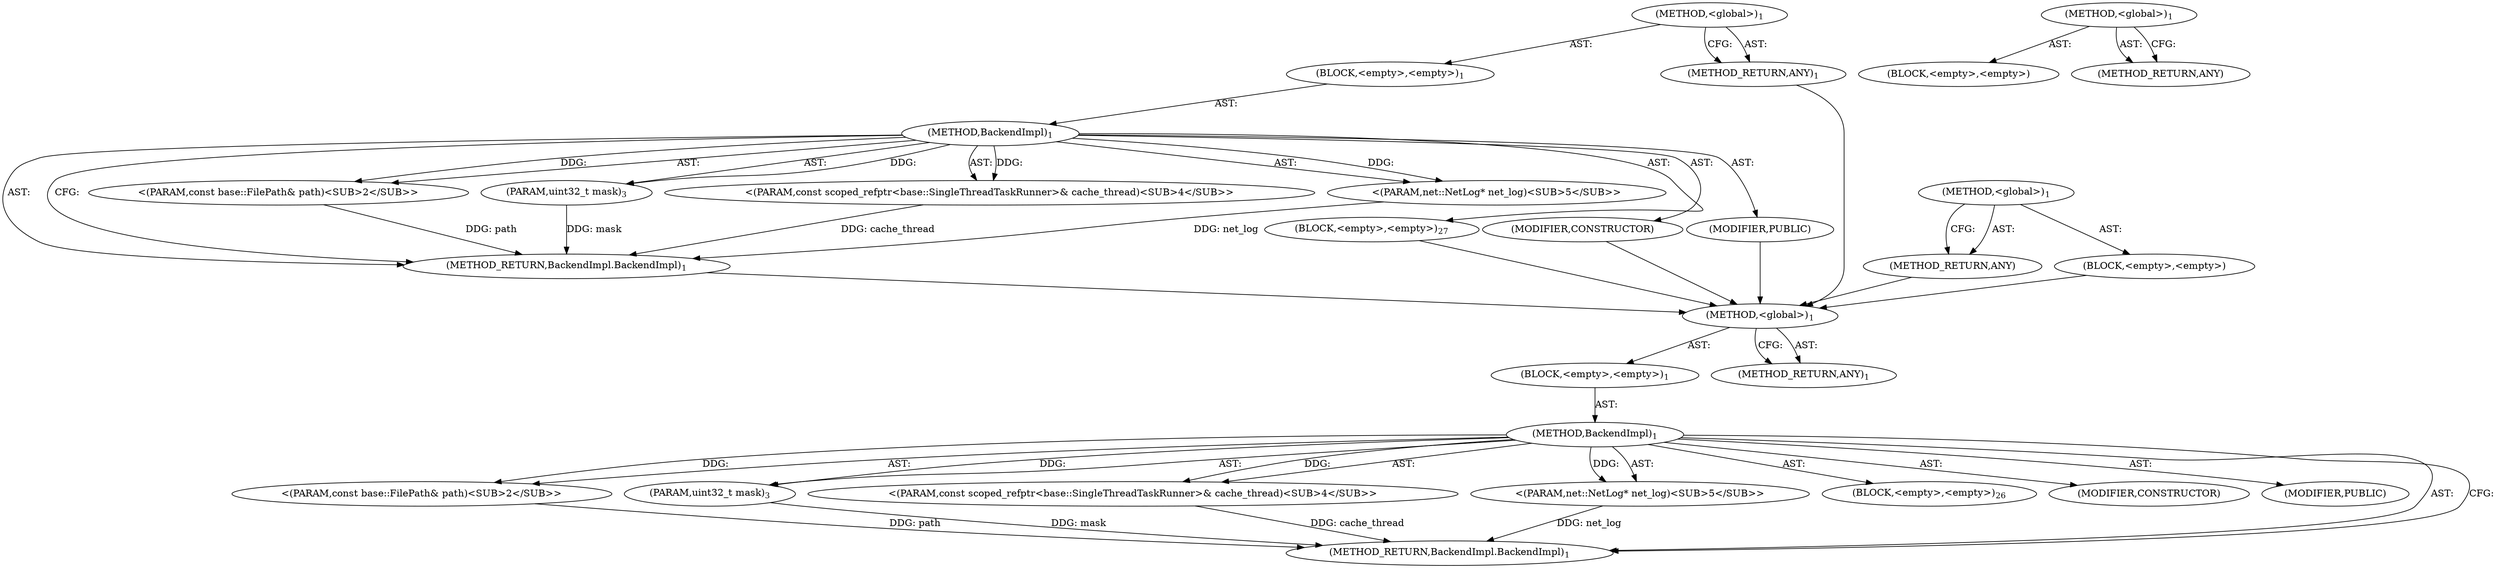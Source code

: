 digraph "&lt;global&gt;" {
vulnerable_6 [label=<(METHOD,&lt;global&gt;)<SUB>1</SUB>>];
vulnerable_7 [label=<(BLOCK,&lt;empty&gt;,&lt;empty&gt;)<SUB>1</SUB>>];
vulnerable_8 [label=<(METHOD,BackendImpl)<SUB>1</SUB>>];
vulnerable_9 [label="<(PARAM,const base::FilePath&amp; path)<SUB>2</SUB>>"];
vulnerable_10 [label=<(PARAM,uint32_t mask)<SUB>3</SUB>>];
vulnerable_11 [label="<(PARAM,const scoped_refptr&lt;base::SingleThreadTaskRunner&gt;&amp; cache_thread)<SUB>4</SUB>>"];
vulnerable_12 [label="<(PARAM,net::NetLog* net_log)<SUB>5</SUB>>"];
vulnerable_13 [label=<(BLOCK,&lt;empty&gt;,&lt;empty&gt;)<SUB>26</SUB>>];
vulnerable_14 [label=<(MODIFIER,CONSTRUCTOR)>];
vulnerable_15 [label=<(MODIFIER,PUBLIC)>];
vulnerable_16 [label=<(METHOD_RETURN,BackendImpl.BackendImpl)<SUB>1</SUB>>];
vulnerable_18 [label=<(METHOD_RETURN,ANY)<SUB>1</SUB>>];
vulnerable_35 [label=<(METHOD,&lt;global&gt;)<SUB>1</SUB>>];
vulnerable_36 [label=<(BLOCK,&lt;empty&gt;,&lt;empty&gt;)>];
vulnerable_37 [label=<(METHOD_RETURN,ANY)>];
fixed_6 [label=<(METHOD,&lt;global&gt;)<SUB>1</SUB>>];
fixed_7 [label=<(BLOCK,&lt;empty&gt;,&lt;empty&gt;)<SUB>1</SUB>>];
fixed_8 [label=<(METHOD,BackendImpl)<SUB>1</SUB>>];
fixed_9 [label="<(PARAM,const base::FilePath&amp; path)<SUB>2</SUB>>"];
fixed_10 [label=<(PARAM,uint32_t mask)<SUB>3</SUB>>];
fixed_11 [label="<(PARAM,const scoped_refptr&lt;base::SingleThreadTaskRunner&gt;&amp; cache_thread)<SUB>4</SUB>>"];
fixed_12 [label="<(PARAM,net::NetLog* net_log)<SUB>5</SUB>>"];
fixed_13 [label=<(BLOCK,&lt;empty&gt;,&lt;empty&gt;)<SUB>27</SUB>>];
fixed_14 [label=<(MODIFIER,CONSTRUCTOR)>];
fixed_15 [label=<(MODIFIER,PUBLIC)>];
fixed_16 [label=<(METHOD_RETURN,BackendImpl.BackendImpl)<SUB>1</SUB>>];
fixed_18 [label=<(METHOD_RETURN,ANY)<SUB>1</SUB>>];
fixed_35 [label=<(METHOD,&lt;global&gt;)<SUB>1</SUB>>];
fixed_36 [label=<(BLOCK,&lt;empty&gt;,&lt;empty&gt;)>];
fixed_37 [label=<(METHOD_RETURN,ANY)>];
vulnerable_6 -> vulnerable_7  [key=0, label="AST: "];
vulnerable_6 -> vulnerable_18  [key=0, label="AST: "];
vulnerable_6 -> vulnerable_18  [key=1, label="CFG: "];
vulnerable_7 -> vulnerable_8  [key=0, label="AST: "];
vulnerable_8 -> vulnerable_9  [key=0, label="AST: "];
vulnerable_8 -> vulnerable_9  [key=1, label="DDG: "];
vulnerable_8 -> vulnerable_10  [key=0, label="AST: "];
vulnerable_8 -> vulnerable_10  [key=1, label="DDG: "];
vulnerable_8 -> vulnerable_11  [key=0, label="AST: "];
vulnerable_8 -> vulnerable_11  [key=1, label="DDG: "];
vulnerable_8 -> vulnerable_12  [key=0, label="AST: "];
vulnerable_8 -> vulnerable_12  [key=1, label="DDG: "];
vulnerable_8 -> vulnerable_13  [key=0, label="AST: "];
vulnerable_8 -> vulnerable_14  [key=0, label="AST: "];
vulnerable_8 -> vulnerable_15  [key=0, label="AST: "];
vulnerable_8 -> vulnerable_16  [key=0, label="AST: "];
vulnerable_8 -> vulnerable_16  [key=1, label="CFG: "];
vulnerable_9 -> vulnerable_16  [key=0, label="DDG: path"];
vulnerable_10 -> vulnerable_16  [key=0, label="DDG: mask"];
vulnerable_11 -> vulnerable_16  [key=0, label="DDG: cache_thread"];
vulnerable_12 -> vulnerable_16  [key=0, label="DDG: net_log"];
vulnerable_35 -> vulnerable_36  [key=0, label="AST: "];
vulnerable_35 -> vulnerable_37  [key=0, label="AST: "];
vulnerable_35 -> vulnerable_37  [key=1, label="CFG: "];
fixed_6 -> fixed_7  [key=0, label="AST: "];
fixed_6 -> fixed_18  [key=0, label="AST: "];
fixed_6 -> fixed_18  [key=1, label="CFG: "];
fixed_7 -> fixed_8  [key=0, label="AST: "];
fixed_8 -> fixed_9  [key=0, label="AST: "];
fixed_8 -> fixed_9  [key=1, label="DDG: "];
fixed_8 -> fixed_10  [key=0, label="AST: "];
fixed_8 -> fixed_10  [key=1, label="DDG: "];
fixed_8 -> fixed_11  [key=0, label="AST: "];
fixed_8 -> fixed_11  [key=1, label="DDG: "];
fixed_8 -> fixed_12  [key=0, label="AST: "];
fixed_8 -> fixed_12  [key=1, label="DDG: "];
fixed_8 -> fixed_13  [key=0, label="AST: "];
fixed_8 -> fixed_14  [key=0, label="AST: "];
fixed_8 -> fixed_15  [key=0, label="AST: "];
fixed_8 -> fixed_16  [key=0, label="AST: "];
fixed_8 -> fixed_16  [key=1, label="CFG: "];
fixed_9 -> fixed_16  [key=0, label="DDG: path"];
fixed_10 -> fixed_16  [key=0, label="DDG: mask"];
fixed_11 -> fixed_16  [key=0, label="DDG: cache_thread"];
fixed_12 -> fixed_16  [key=0, label="DDG: net_log"];
fixed_13 -> vulnerable_6  [key=0];
fixed_14 -> vulnerable_6  [key=0];
fixed_15 -> vulnerable_6  [key=0];
fixed_16 -> vulnerable_6  [key=0];
fixed_18 -> vulnerable_6  [key=0];
fixed_35 -> fixed_36  [key=0, label="AST: "];
fixed_35 -> fixed_37  [key=0, label="AST: "];
fixed_35 -> fixed_37  [key=1, label="CFG: "];
fixed_36 -> vulnerable_6  [key=0];
fixed_37 -> vulnerable_6  [key=0];
}
